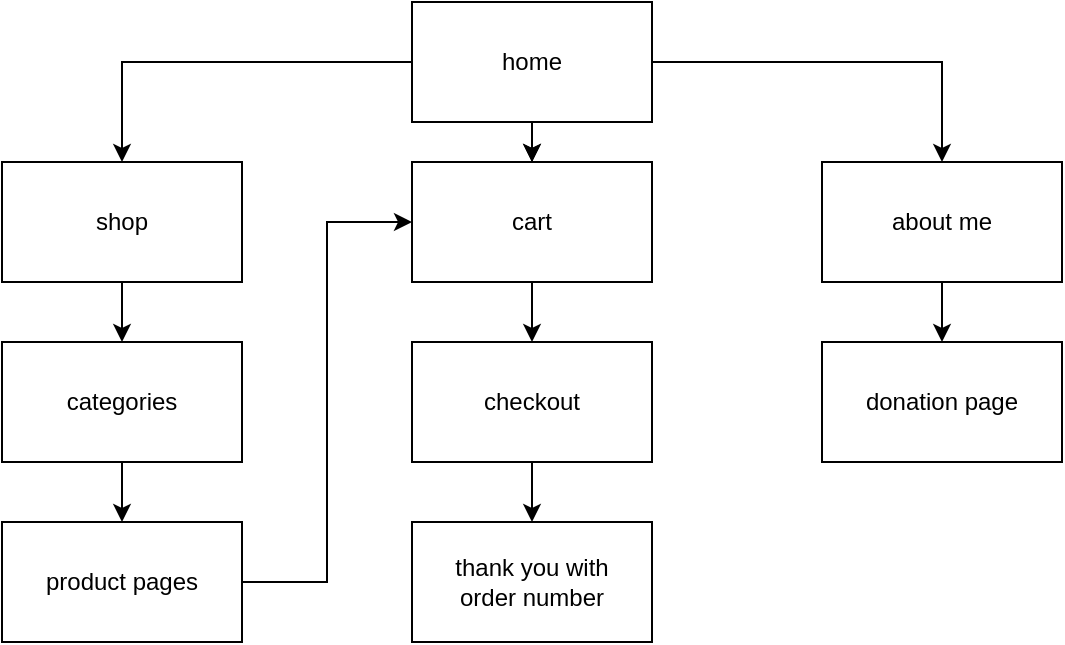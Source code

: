 <mxfile version="24.9.1">
  <diagram name="Page-1" id="FLY4I1a76ElrdOwgF0mr">
    <mxGraphModel dx="1434" dy="780" grid="1" gridSize="10" guides="1" tooltips="1" connect="1" arrows="1" fold="1" page="1" pageScale="1" pageWidth="850" pageHeight="1100" math="0" shadow="0">
      <root>
        <mxCell id="0" />
        <mxCell id="1" parent="0" />
        <mxCell id="G_jl3AIeH0Af_aYePdg2-3" value="" style="edgeStyle=orthogonalEdgeStyle;rounded=0;orthogonalLoop=1;jettySize=auto;html=1;" edge="1" parent="1" source="G_jl3AIeH0Af_aYePdg2-1" target="G_jl3AIeH0Af_aYePdg2-2">
          <mxGeometry relative="1" as="geometry" />
        </mxCell>
        <mxCell id="G_jl3AIeH0Af_aYePdg2-6" value="" style="edgeStyle=orthogonalEdgeStyle;rounded=0;orthogonalLoop=1;jettySize=auto;html=1;" edge="1" parent="1" source="G_jl3AIeH0Af_aYePdg2-1" target="G_jl3AIeH0Af_aYePdg2-5">
          <mxGeometry relative="1" as="geometry" />
        </mxCell>
        <mxCell id="G_jl3AIeH0Af_aYePdg2-9" value="" style="edgeStyle=orthogonalEdgeStyle;rounded=0;orthogonalLoop=1;jettySize=auto;html=1;" edge="1" parent="1" source="G_jl3AIeH0Af_aYePdg2-1" target="G_jl3AIeH0Af_aYePdg2-8">
          <mxGeometry relative="1" as="geometry" />
        </mxCell>
        <mxCell id="G_jl3AIeH0Af_aYePdg2-10" value="" style="edgeStyle=orthogonalEdgeStyle;rounded=0;orthogonalLoop=1;jettySize=auto;html=1;" edge="1" parent="1" source="G_jl3AIeH0Af_aYePdg2-1" target="G_jl3AIeH0Af_aYePdg2-8">
          <mxGeometry relative="1" as="geometry" />
        </mxCell>
        <mxCell id="G_jl3AIeH0Af_aYePdg2-1" value="home" style="rounded=0;whiteSpace=wrap;html=1;" vertex="1" parent="1">
          <mxGeometry x="365" y="40" width="120" height="60" as="geometry" />
        </mxCell>
        <mxCell id="G_jl3AIeH0Af_aYePdg2-14" value="" style="edgeStyle=orthogonalEdgeStyle;rounded=0;orthogonalLoop=1;jettySize=auto;html=1;" edge="1" parent="1" source="G_jl3AIeH0Af_aYePdg2-2" target="G_jl3AIeH0Af_aYePdg2-13">
          <mxGeometry relative="1" as="geometry" />
        </mxCell>
        <mxCell id="G_jl3AIeH0Af_aYePdg2-2" value="shop" style="whiteSpace=wrap;html=1;rounded=0;" vertex="1" parent="1">
          <mxGeometry x="160" y="120" width="120" height="60" as="geometry" />
        </mxCell>
        <mxCell id="G_jl3AIeH0Af_aYePdg2-12" value="" style="edgeStyle=orthogonalEdgeStyle;rounded=0;orthogonalLoop=1;jettySize=auto;html=1;" edge="1" parent="1" source="G_jl3AIeH0Af_aYePdg2-5" target="G_jl3AIeH0Af_aYePdg2-11">
          <mxGeometry relative="1" as="geometry" />
        </mxCell>
        <mxCell id="G_jl3AIeH0Af_aYePdg2-5" value="about me" style="whiteSpace=wrap;html=1;rounded=0;" vertex="1" parent="1">
          <mxGeometry x="570" y="120" width="120" height="60" as="geometry" />
        </mxCell>
        <mxCell id="G_jl3AIeH0Af_aYePdg2-19" value="" style="edgeStyle=orthogonalEdgeStyle;rounded=0;orthogonalLoop=1;jettySize=auto;html=1;" edge="1" parent="1" source="G_jl3AIeH0Af_aYePdg2-8" target="G_jl3AIeH0Af_aYePdg2-18">
          <mxGeometry relative="1" as="geometry" />
        </mxCell>
        <mxCell id="G_jl3AIeH0Af_aYePdg2-8" value="cart" style="whiteSpace=wrap;html=1;rounded=0;" vertex="1" parent="1">
          <mxGeometry x="365" y="120" width="120" height="60" as="geometry" />
        </mxCell>
        <mxCell id="G_jl3AIeH0Af_aYePdg2-11" value="donation page" style="whiteSpace=wrap;html=1;rounded=0;" vertex="1" parent="1">
          <mxGeometry x="570" y="210" width="120" height="60" as="geometry" />
        </mxCell>
        <mxCell id="G_jl3AIeH0Af_aYePdg2-16" value="" style="edgeStyle=orthogonalEdgeStyle;rounded=0;orthogonalLoop=1;jettySize=auto;html=1;" edge="1" parent="1" source="G_jl3AIeH0Af_aYePdg2-13" target="G_jl3AIeH0Af_aYePdg2-15">
          <mxGeometry relative="1" as="geometry" />
        </mxCell>
        <mxCell id="G_jl3AIeH0Af_aYePdg2-13" value="categories" style="whiteSpace=wrap;html=1;rounded=0;" vertex="1" parent="1">
          <mxGeometry x="160" y="210" width="120" height="60" as="geometry" />
        </mxCell>
        <mxCell id="G_jl3AIeH0Af_aYePdg2-17" style="edgeStyle=orthogonalEdgeStyle;rounded=0;orthogonalLoop=1;jettySize=auto;html=1;entryX=0;entryY=0.5;entryDx=0;entryDy=0;" edge="1" parent="1" source="G_jl3AIeH0Af_aYePdg2-15" target="G_jl3AIeH0Af_aYePdg2-8">
          <mxGeometry relative="1" as="geometry">
            <mxPoint x="320" y="140" as="targetPoint" />
          </mxGeometry>
        </mxCell>
        <mxCell id="G_jl3AIeH0Af_aYePdg2-15" value="product pages" style="whiteSpace=wrap;html=1;rounded=0;" vertex="1" parent="1">
          <mxGeometry x="160" y="300" width="120" height="60" as="geometry" />
        </mxCell>
        <mxCell id="G_jl3AIeH0Af_aYePdg2-21" value="" style="edgeStyle=orthogonalEdgeStyle;rounded=0;orthogonalLoop=1;jettySize=auto;html=1;" edge="1" parent="1" source="G_jl3AIeH0Af_aYePdg2-18" target="G_jl3AIeH0Af_aYePdg2-20">
          <mxGeometry relative="1" as="geometry" />
        </mxCell>
        <mxCell id="G_jl3AIeH0Af_aYePdg2-18" value="checkout" style="whiteSpace=wrap;html=1;rounded=0;" vertex="1" parent="1">
          <mxGeometry x="365" y="210" width="120" height="60" as="geometry" />
        </mxCell>
        <mxCell id="G_jl3AIeH0Af_aYePdg2-20" value="thank you with&lt;div&gt;order number&lt;/div&gt;" style="whiteSpace=wrap;html=1;rounded=0;" vertex="1" parent="1">
          <mxGeometry x="365" y="300" width="120" height="60" as="geometry" />
        </mxCell>
      </root>
    </mxGraphModel>
  </diagram>
</mxfile>
